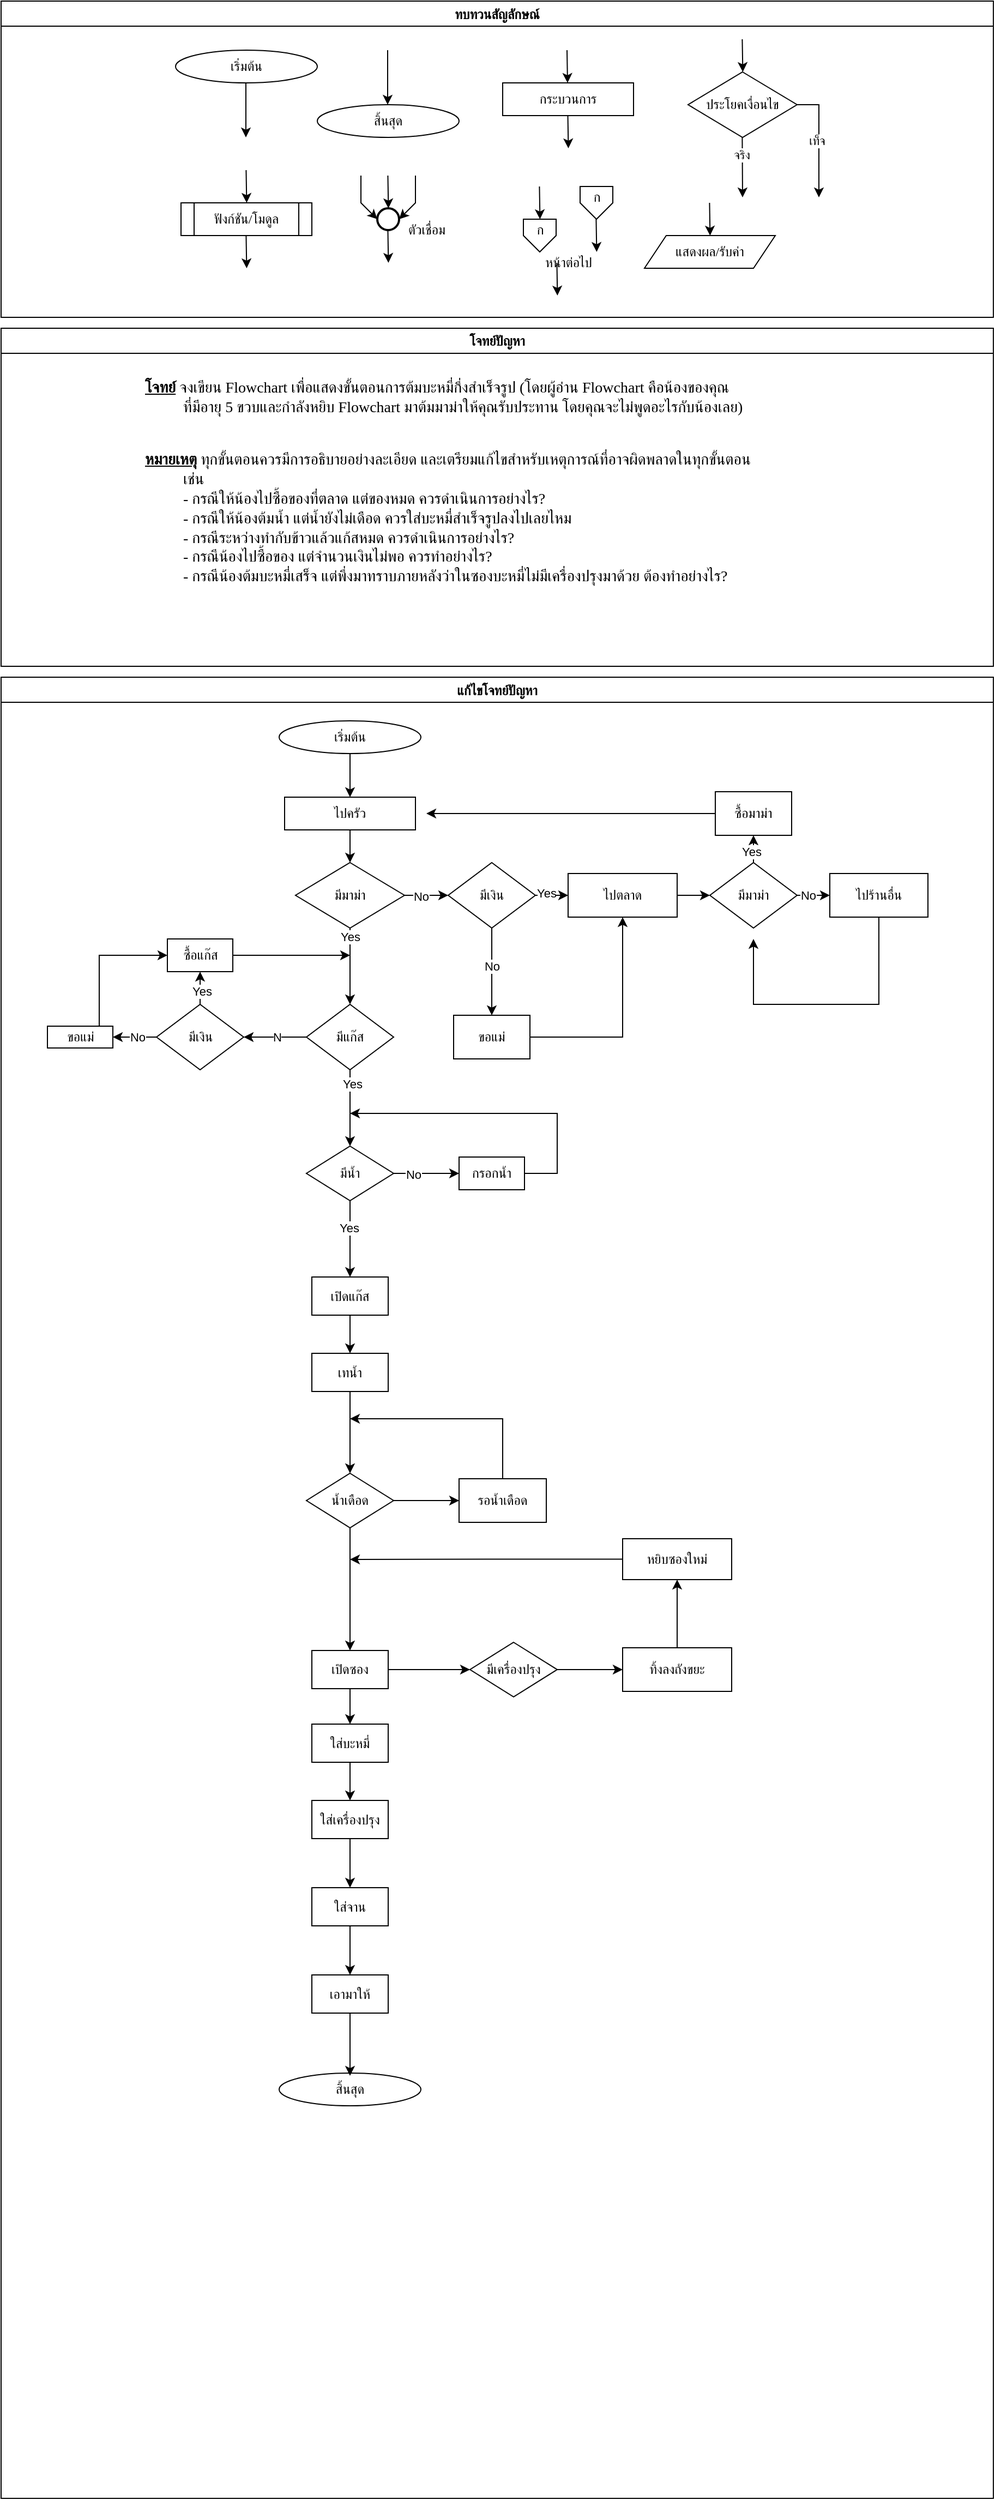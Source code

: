 <mxfile version="24.8.7">
  <diagram id="C5RBs43oDa-KdzZeNtuy" name="Page-1">
    <mxGraphModel grid="1" page="1" gridSize="10" guides="1" tooltips="1" connect="1" arrows="1" fold="1" pageScale="1" pageWidth="827" pageHeight="1169" math="0" shadow="0">
      <root>
        <mxCell id="WIyWlLk6GJQsqaUBKTNV-0" />
        <mxCell id="WIyWlLk6GJQsqaUBKTNV-1" parent="WIyWlLk6GJQsqaUBKTNV-0" />
        <mxCell id="M7CGMbNuYNeq0SnUNNgH-6" value="ทบทวนสัญลักษณ์" style="swimlane;fontFamily=Sarabun;fontSource=https%3A%2F%2Ffonts.googleapis.com%2Fcss%3Ffamily%3DSarabun;" vertex="1" parent="WIyWlLk6GJQsqaUBKTNV-1">
          <mxGeometry x="-750" y="20" width="910" height="290" as="geometry" />
        </mxCell>
        <mxCell id="M7CGMbNuYNeq0SnUNNgH-2" value="&lt;font data-font-src=&quot;https://fonts.googleapis.com/css?family=Sarabun&quot; face=&quot;Sarabun&quot;&gt;เริ่มต้น&lt;/font&gt;" style="ellipse;whiteSpace=wrap;html=1;" vertex="1" parent="M7CGMbNuYNeq0SnUNNgH-6">
          <mxGeometry x="160" y="45" width="130" height="30" as="geometry" />
        </mxCell>
        <mxCell id="M7CGMbNuYNeq0SnUNNgH-5" value="" style="endArrow=classic;html=1;rounded=0;" edge="1" parent="M7CGMbNuYNeq0SnUNNgH-6">
          <mxGeometry width="50" height="50" relative="1" as="geometry">
            <mxPoint x="224.5" y="75" as="sourcePoint" />
            <mxPoint x="224.5" y="125" as="targetPoint" />
          </mxGeometry>
        </mxCell>
        <mxCell id="M7CGMbNuYNeq0SnUNNgH-3" value="&lt;font face=&quot;Sarabun&quot;&gt;สิ้นสุด&lt;/font&gt;" style="ellipse;whiteSpace=wrap;html=1;" vertex="1" parent="M7CGMbNuYNeq0SnUNNgH-6">
          <mxGeometry x="290" y="95" width="130" height="30" as="geometry" />
        </mxCell>
        <mxCell id="M7CGMbNuYNeq0SnUNNgH-4" value="" style="endArrow=classic;html=1;rounded=0;" edge="1" parent="M7CGMbNuYNeq0SnUNNgH-6">
          <mxGeometry width="50" height="50" relative="1" as="geometry">
            <mxPoint x="354.5" y="45" as="sourcePoint" />
            <mxPoint x="354.5" y="95" as="targetPoint" />
          </mxGeometry>
        </mxCell>
        <mxCell id="mvioNwK95yMqdUQ73LqQ-0" value="กระบวนการ" style="rounded=0;whiteSpace=wrap;html=1;fontFamily=Sarabun;fontSource=https%3A%2F%2Ffonts.googleapis.com%2Fcss%3Ffamily%3DSarabun;" vertex="1" parent="M7CGMbNuYNeq0SnUNNgH-6">
          <mxGeometry x="460" y="75" width="120" height="30" as="geometry" />
        </mxCell>
        <mxCell id="mvioNwK95yMqdUQ73LqQ-1" value="" style="endArrow=classic;html=1;rounded=0;" edge="1" parent="M7CGMbNuYNeq0SnUNNgH-6">
          <mxGeometry width="50" height="50" relative="1" as="geometry">
            <mxPoint x="519" y="45" as="sourcePoint" />
            <mxPoint x="519.5" y="75" as="targetPoint" />
          </mxGeometry>
        </mxCell>
        <mxCell id="mvioNwK95yMqdUQ73LqQ-2" value="" style="endArrow=classic;html=1;rounded=0;" edge="1" parent="M7CGMbNuYNeq0SnUNNgH-6">
          <mxGeometry width="50" height="50" relative="1" as="geometry">
            <mxPoint x="519.75" y="105" as="sourcePoint" />
            <mxPoint x="520.25" y="135" as="targetPoint" />
          </mxGeometry>
        </mxCell>
        <mxCell id="mvioNwK95yMqdUQ73LqQ-3" value="ประโยคเงื่อนไข" style="rhombus;whiteSpace=wrap;html=1;fontFamily=Sarabun;fontSource=https%3A%2F%2Ffonts.googleapis.com%2Fcss%3Ffamily%3DSarabun;" vertex="1" parent="M7CGMbNuYNeq0SnUNNgH-6">
          <mxGeometry x="630" y="65" width="100" height="60" as="geometry" />
        </mxCell>
        <mxCell id="mvioNwK95yMqdUQ73LqQ-4" value="" style="endArrow=classic;html=1;rounded=0;" edge="1" parent="M7CGMbNuYNeq0SnUNNgH-6">
          <mxGeometry width="50" height="50" relative="1" as="geometry">
            <mxPoint x="679.71" y="35" as="sourcePoint" />
            <mxPoint x="680.21" y="65" as="targetPoint" />
          </mxGeometry>
        </mxCell>
        <mxCell id="mvioNwK95yMqdUQ73LqQ-5" value="" style="endArrow=classic;html=1;rounded=0;" edge="1" parent="M7CGMbNuYNeq0SnUNNgH-6">
          <mxGeometry width="50" height="50" relative="1" as="geometry">
            <mxPoint x="679.71" y="125" as="sourcePoint" />
            <mxPoint x="680" y="180" as="targetPoint" />
          </mxGeometry>
        </mxCell>
        <mxCell id="mvioNwK95yMqdUQ73LqQ-7" value="จริง" style="edgeLabel;html=1;align=center;verticalAlign=middle;resizable=0;points=[];fontFamily=Sarabun;fontSource=https%3A%2F%2Ffonts.googleapis.com%2Fcss%3Ffamily%3DSarabun;" vertex="1" connectable="0" parent="mvioNwK95yMqdUQ73LqQ-5">
          <mxGeometry x="-0.414" y="-1" relative="1" as="geometry">
            <mxPoint as="offset" />
          </mxGeometry>
        </mxCell>
        <mxCell id="mvioNwK95yMqdUQ73LqQ-6" value="" style="endArrow=classic;html=1;rounded=0;exitX=1;exitY=0.5;exitDx=0;exitDy=0;" edge="1" parent="M7CGMbNuYNeq0SnUNNgH-6" source="mvioNwK95yMqdUQ73LqQ-3">
          <mxGeometry width="50" height="50" relative="1" as="geometry">
            <mxPoint x="760" y="100" as="sourcePoint" />
            <mxPoint x="750" y="180" as="targetPoint" />
            <Array as="points">
              <mxPoint x="750" y="95" />
            </Array>
          </mxGeometry>
        </mxCell>
        <mxCell id="mvioNwK95yMqdUQ73LqQ-8" value="&lt;font data-font-src=&quot;https://fonts.googleapis.com/css?family=Sarabun&quot; face=&quot;Sarabun&quot;&gt;เท็จ&lt;/font&gt;" style="edgeLabel;html=1;align=center;verticalAlign=middle;resizable=0;points=[];" vertex="1" connectable="0" parent="mvioNwK95yMqdUQ73LqQ-6">
          <mxGeometry x="-0.002" y="-2" relative="1" as="geometry">
            <mxPoint as="offset" />
          </mxGeometry>
        </mxCell>
        <mxCell id="mvioNwK95yMqdUQ73LqQ-9" value="&lt;font data-font-src=&quot;https://fonts.googleapis.com/css?family=Sarabun&quot; face=&quot;Sarabun&quot;&gt;ฟังก์ชัน/โมดูล&lt;/font&gt;" style="shape=process;whiteSpace=wrap;html=1;backgroundOutline=1;" vertex="1" parent="M7CGMbNuYNeq0SnUNNgH-6">
          <mxGeometry x="165" y="185" width="120" height="30" as="geometry" />
        </mxCell>
        <mxCell id="mvioNwK95yMqdUQ73LqQ-11" value="" style="endArrow=classic;html=1;rounded=0;" edge="1" parent="M7CGMbNuYNeq0SnUNNgH-6">
          <mxGeometry width="50" height="50" relative="1" as="geometry">
            <mxPoint x="224.71" y="155" as="sourcePoint" />
            <mxPoint x="225.21" y="185" as="targetPoint" />
          </mxGeometry>
        </mxCell>
        <mxCell id="mvioNwK95yMqdUQ73LqQ-12" value="" style="endArrow=classic;html=1;rounded=0;" edge="1" parent="M7CGMbNuYNeq0SnUNNgH-6">
          <mxGeometry width="50" height="50" relative="1" as="geometry">
            <mxPoint x="224.71" y="215" as="sourcePoint" />
            <mxPoint x="225.21" y="245" as="targetPoint" />
          </mxGeometry>
        </mxCell>
        <mxCell id="mvioNwK95yMqdUQ73LqQ-13" value="" style="strokeWidth=2;html=1;shape=mxgraph.flowchart.start_2;whiteSpace=wrap;" vertex="1" parent="M7CGMbNuYNeq0SnUNNgH-6">
          <mxGeometry x="345" y="190" width="20" height="20" as="geometry" />
        </mxCell>
        <mxCell id="mvioNwK95yMqdUQ73LqQ-16" value="" style="endArrow=classic;html=1;rounded=0;" edge="1" parent="M7CGMbNuYNeq0SnUNNgH-6">
          <mxGeometry width="50" height="50" relative="1" as="geometry">
            <mxPoint x="354.71" y="160" as="sourcePoint" />
            <mxPoint x="355.21" y="190" as="targetPoint" />
          </mxGeometry>
        </mxCell>
        <mxCell id="mvioNwK95yMqdUQ73LqQ-17" value="" style="endArrow=classic;html=1;rounded=0;entryX=0;entryY=0.5;entryDx=0;entryDy=0;entryPerimeter=0;" edge="1" parent="M7CGMbNuYNeq0SnUNNgH-6" target="mvioNwK95yMqdUQ73LqQ-13">
          <mxGeometry width="50" height="50" relative="1" as="geometry">
            <mxPoint x="330" y="160" as="sourcePoint" />
            <mxPoint x="330.5" y="190" as="targetPoint" />
            <Array as="points">
              <mxPoint x="330" y="185" />
            </Array>
          </mxGeometry>
        </mxCell>
        <mxCell id="mvioNwK95yMqdUQ73LqQ-18" value="" style="endArrow=classic;html=1;rounded=0;entryX=1;entryY=0.5;entryDx=0;entryDy=0;entryPerimeter=0;" edge="1" parent="M7CGMbNuYNeq0SnUNNgH-6" target="mvioNwK95yMqdUQ73LqQ-13">
          <mxGeometry width="50" height="50" relative="1" as="geometry">
            <mxPoint x="380" y="160" as="sourcePoint" />
            <mxPoint x="380.5" y="190" as="targetPoint" />
            <Array as="points">
              <mxPoint x="380" y="185" />
            </Array>
          </mxGeometry>
        </mxCell>
        <mxCell id="mvioNwK95yMqdUQ73LqQ-19" value="" style="endArrow=classic;html=1;rounded=0;" edge="1" parent="M7CGMbNuYNeq0SnUNNgH-6">
          <mxGeometry width="50" height="50" relative="1" as="geometry">
            <mxPoint x="354.71" y="210" as="sourcePoint" />
            <mxPoint x="355.21" y="240" as="targetPoint" />
          </mxGeometry>
        </mxCell>
        <mxCell id="mvioNwK95yMqdUQ73LqQ-20" value="&lt;font data-font-src=&quot;https://fonts.googleapis.com/css?family=Sarabun&quot; face=&quot;Sarabun&quot;&gt;ตัวเชื่อม&lt;/font&gt;" style="text;html=1;align=center;verticalAlign=middle;resizable=0;points=[];autosize=1;strokeColor=none;fillColor=none;" vertex="1" parent="M7CGMbNuYNeq0SnUNNgH-6">
          <mxGeometry x="360" y="195" width="60" height="30" as="geometry" />
        </mxCell>
        <mxCell id="mvioNwK95yMqdUQ73LqQ-25" value="" style="endArrow=classic;html=1;rounded=0;" edge="1" parent="M7CGMbNuYNeq0SnUNNgH-6">
          <mxGeometry width="50" height="50" relative="1" as="geometry">
            <mxPoint x="493.71" y="170" as="sourcePoint" />
            <mxPoint x="494.21" y="200" as="targetPoint" />
          </mxGeometry>
        </mxCell>
        <mxCell id="mvioNwK95yMqdUQ73LqQ-21" value="" style="verticalLabelPosition=bottom;verticalAlign=top;html=1;shape=offPageConnector;rounded=0;size=0.5;" vertex="1" parent="M7CGMbNuYNeq0SnUNNgH-6">
          <mxGeometry x="479" y="200" width="30" height="30" as="geometry" />
        </mxCell>
        <mxCell id="mvioNwK95yMqdUQ73LqQ-26" value="" style="endArrow=classic;html=1;rounded=0;" edge="1" parent="M7CGMbNuYNeq0SnUNNgH-6">
          <mxGeometry width="50" height="50" relative="1" as="geometry">
            <mxPoint x="545.71" y="200" as="sourcePoint" />
            <mxPoint x="546.21" y="230" as="targetPoint" />
          </mxGeometry>
        </mxCell>
        <mxCell id="mvioNwK95yMqdUQ73LqQ-27" value="" style="verticalLabelPosition=bottom;verticalAlign=top;html=1;shape=offPageConnector;rounded=0;size=0.5;" vertex="1" parent="M7CGMbNuYNeq0SnUNNgH-6">
          <mxGeometry x="531" y="170" width="30" height="30" as="geometry" />
        </mxCell>
        <mxCell id="mvioNwK95yMqdUQ73LqQ-28" value="หน้าต่อไป" style="text;html=1;align=center;verticalAlign=middle;resizable=0;points=[];autosize=1;strokeColor=none;fillColor=none;fontFamily=Sarabun;fontSource=https%3A%2F%2Ffonts.googleapis.com%2Fcss%3Ffamily%3DSarabun;" vertex="1" parent="M7CGMbNuYNeq0SnUNNgH-6">
          <mxGeometry x="485" y="225" width="70" height="30" as="geometry" />
        </mxCell>
        <mxCell id="mvioNwK95yMqdUQ73LqQ-29" value="ก" style="text;html=1;align=center;verticalAlign=middle;resizable=0;points=[];autosize=1;strokeColor=none;fillColor=none;fontFamily=Sarabun;fontSource=https%3A%2F%2Ffonts.googleapis.com%2Fcss%3Ffamily%3DSarabun;" vertex="1" parent="M7CGMbNuYNeq0SnUNNgH-6">
          <mxGeometry x="479" y="195" width="30" height="30" as="geometry" />
        </mxCell>
        <mxCell id="mvioNwK95yMqdUQ73LqQ-30" value="ก" style="text;html=1;align=center;verticalAlign=middle;resizable=0;points=[];autosize=1;strokeColor=none;fillColor=none;fontFamily=Sarabun;fontSource=https%3A%2F%2Ffonts.googleapis.com%2Fcss%3Ffamily%3DSarabun;" vertex="1" parent="M7CGMbNuYNeq0SnUNNgH-6">
          <mxGeometry x="531" y="165" width="30" height="30" as="geometry" />
        </mxCell>
        <mxCell id="mvioNwK95yMqdUQ73LqQ-32" value="แสดงผล/รับค่า" style="shape=parallelogram;perimeter=parallelogramPerimeter;whiteSpace=wrap;html=1;fixedSize=1;fontFamily=Sarabun;fontSource=https%3A%2F%2Ffonts.googleapis.com%2Fcss%3Ffamily%3DSarabun;" vertex="1" parent="M7CGMbNuYNeq0SnUNNgH-6">
          <mxGeometry x="590" y="215" width="120" height="30" as="geometry" />
        </mxCell>
        <mxCell id="mvioNwK95yMqdUQ73LqQ-33" value="" style="endArrow=classic;html=1;rounded=0;" edge="1" parent="M7CGMbNuYNeq0SnUNNgH-6">
          <mxGeometry width="50" height="50" relative="1" as="geometry">
            <mxPoint x="649.71" y="185" as="sourcePoint" />
            <mxPoint x="650.21" y="215" as="targetPoint" />
          </mxGeometry>
        </mxCell>
        <mxCell id="mvioNwK95yMqdUQ73LqQ-34" value="" style="endArrow=classic;html=1;rounded=0;" edge="1" parent="M7CGMbNuYNeq0SnUNNgH-6">
          <mxGeometry width="50" height="50" relative="1" as="geometry">
            <mxPoint x="509.71" y="240" as="sourcePoint" />
            <mxPoint x="510.21" y="270" as="targetPoint" />
          </mxGeometry>
        </mxCell>
        <mxCell id="mvioNwK95yMqdUQ73LqQ-36" value="แก้ไขโจทย์ปัญหา" style="swimlane;fontFamily=Sarabun;fontSource=https%3A%2F%2Ffonts.googleapis.com%2Fcss%3Ffamily%3DSarabun;" vertex="1" parent="WIyWlLk6GJQsqaUBKTNV-1">
          <mxGeometry x="-750" y="640" width="910" height="1670" as="geometry" />
        </mxCell>
        <mxCell id="PwilhNYQODs2fPdp7seR-3" value="" style="edgeStyle=orthogonalEdgeStyle;rounded=0;orthogonalLoop=1;jettySize=auto;html=1;" edge="1" parent="mvioNwK95yMqdUQ73LqQ-36" source="mvioNwK95yMqdUQ73LqQ-35" target="PwilhNYQODs2fPdp7seR-2">
          <mxGeometry relative="1" as="geometry" />
        </mxCell>
        <mxCell id="mvioNwK95yMqdUQ73LqQ-35" value="&lt;font data-font-src=&quot;https://fonts.googleapis.com/css?family=Sarabun&quot; face=&quot;Sarabun&quot;&gt;เริ่มต้น&lt;/font&gt;" style="ellipse;whiteSpace=wrap;html=1;" vertex="1" parent="mvioNwK95yMqdUQ73LqQ-36">
          <mxGeometry x="255" y="40" width="130" height="30" as="geometry" />
        </mxCell>
        <mxCell id="mvioNwK95yMqdUQ73LqQ-69" value="&lt;font face=&quot;Sarabun&quot;&gt;สิ้นสุด&lt;/font&gt;" style="ellipse;whiteSpace=wrap;html=1;" vertex="1" parent="mvioNwK95yMqdUQ73LqQ-36">
          <mxGeometry x="255" y="1280" width="130" height="30" as="geometry" />
        </mxCell>
        <mxCell id="PwilhNYQODs2fPdp7seR-5" value="" style="edgeStyle=orthogonalEdgeStyle;rounded=0;orthogonalLoop=1;jettySize=auto;html=1;" edge="1" parent="mvioNwK95yMqdUQ73LqQ-36" source="PwilhNYQODs2fPdp7seR-2" target="PwilhNYQODs2fPdp7seR-4">
          <mxGeometry relative="1" as="geometry" />
        </mxCell>
        <mxCell id="PwilhNYQODs2fPdp7seR-2" value="ไปครัว" style="rounded=0;whiteSpace=wrap;html=1;fontFamily=Sarabun;fontSource=https%3A%2F%2Ffonts.googleapis.com%2Fcss%3Ffamily%3DSarabun;" vertex="1" parent="mvioNwK95yMqdUQ73LqQ-36">
          <mxGeometry x="260" y="110" width="120" height="30" as="geometry" />
        </mxCell>
        <mxCell id="PwilhNYQODs2fPdp7seR-9" value="" style="edgeStyle=orthogonalEdgeStyle;rounded=0;orthogonalLoop=1;jettySize=auto;html=1;" edge="1" parent="mvioNwK95yMqdUQ73LqQ-36" source="PwilhNYQODs2fPdp7seR-4" target="PwilhNYQODs2fPdp7seR-8">
          <mxGeometry relative="1" as="geometry" />
        </mxCell>
        <mxCell id="PwilhNYQODs2fPdp7seR-31" value="No" style="edgeLabel;html=1;align=center;verticalAlign=middle;resizable=0;points=[];" connectable="0" vertex="1" parent="PwilhNYQODs2fPdp7seR-9">
          <mxGeometry x="-0.279" y="-1" relative="1" as="geometry">
            <mxPoint as="offset" />
          </mxGeometry>
        </mxCell>
        <mxCell id="PwilhNYQODs2fPdp7seR-60" value="" style="edgeStyle=orthogonalEdgeStyle;rounded=0;orthogonalLoop=1;jettySize=auto;html=1;" edge="1" parent="mvioNwK95yMqdUQ73LqQ-36" source="PwilhNYQODs2fPdp7seR-4" target="PwilhNYQODs2fPdp7seR-34">
          <mxGeometry relative="1" as="geometry" />
        </mxCell>
        <mxCell id="PwilhNYQODs2fPdp7seR-61" value="Yes" style="edgeLabel;html=1;align=center;verticalAlign=middle;resizable=0;points=[];" connectable="0" vertex="1" parent="PwilhNYQODs2fPdp7seR-60">
          <mxGeometry x="-0.775" relative="1" as="geometry">
            <mxPoint as="offset" />
          </mxGeometry>
        </mxCell>
        <mxCell id="PwilhNYQODs2fPdp7seR-4" value="มีมาม่า" style="rhombus;whiteSpace=wrap;html=1;fontFamily=Sarabun;fontSource=https%3A%2F%2Ffonts.googleapis.com%2Fcss%3Ffamily%3DSarabun;" vertex="1" parent="mvioNwK95yMqdUQ73LqQ-36">
          <mxGeometry x="270" y="170" width="100" height="60" as="geometry" />
        </mxCell>
        <mxCell id="PwilhNYQODs2fPdp7seR-11" value="" style="edgeStyle=orthogonalEdgeStyle;rounded=0;orthogonalLoop=1;jettySize=auto;html=1;" edge="1" parent="mvioNwK95yMqdUQ73LqQ-36" source="PwilhNYQODs2fPdp7seR-8" target="PwilhNYQODs2fPdp7seR-10">
          <mxGeometry relative="1" as="geometry" />
        </mxCell>
        <mxCell id="PwilhNYQODs2fPdp7seR-30" value="No" style="edgeLabel;html=1;align=center;verticalAlign=middle;resizable=0;points=[];" connectable="0" vertex="1" parent="PwilhNYQODs2fPdp7seR-11">
          <mxGeometry x="-0.132" relative="1" as="geometry">
            <mxPoint as="offset" />
          </mxGeometry>
        </mxCell>
        <mxCell id="PwilhNYQODs2fPdp7seR-14" value="" style="edgeStyle=orthogonalEdgeStyle;rounded=0;orthogonalLoop=1;jettySize=auto;html=1;" edge="1" parent="mvioNwK95yMqdUQ73LqQ-36" source="PwilhNYQODs2fPdp7seR-8" target="PwilhNYQODs2fPdp7seR-12">
          <mxGeometry relative="1" as="geometry" />
        </mxCell>
        <mxCell id="PwilhNYQODs2fPdp7seR-29" value="Yes" style="edgeLabel;html=1;align=center;verticalAlign=middle;resizable=0;points=[];" connectable="0" vertex="1" parent="PwilhNYQODs2fPdp7seR-14">
          <mxGeometry x="-0.627" y="2" relative="1" as="geometry">
            <mxPoint as="offset" />
          </mxGeometry>
        </mxCell>
        <mxCell id="PwilhNYQODs2fPdp7seR-8" value="มีเงิน" style="rhombus;whiteSpace=wrap;html=1;fontFamily=Sarabun;fontSource=https%3A%2F%2Ffonts.googleapis.com%2Fcss%3Ffamily%3DSarabun;" vertex="1" parent="mvioNwK95yMqdUQ73LqQ-36">
          <mxGeometry x="410" y="170" width="80" height="60" as="geometry" />
        </mxCell>
        <mxCell id="PwilhNYQODs2fPdp7seR-13" value="" style="edgeStyle=orthogonalEdgeStyle;rounded=0;orthogonalLoop=1;jettySize=auto;html=1;" edge="1" parent="mvioNwK95yMqdUQ73LqQ-36" source="PwilhNYQODs2fPdp7seR-10" target="PwilhNYQODs2fPdp7seR-12">
          <mxGeometry relative="1" as="geometry">
            <mxPoint x="500" y="330" as="sourcePoint" />
          </mxGeometry>
        </mxCell>
        <mxCell id="PwilhNYQODs2fPdp7seR-10" value="ขอแม่" style="whiteSpace=wrap;html=1;fontFamily=Sarabun;fontSource=https%3A%2F%2Ffonts.googleapis.com%2Fcss%3Ffamily%3DSarabun;" vertex="1" parent="mvioNwK95yMqdUQ73LqQ-36">
          <mxGeometry x="415" y="310" width="70" height="40" as="geometry" />
        </mxCell>
        <mxCell id="PwilhNYQODs2fPdp7seR-16" value="" style="edgeStyle=orthogonalEdgeStyle;rounded=0;orthogonalLoop=1;jettySize=auto;html=1;" edge="1" parent="mvioNwK95yMqdUQ73LqQ-36" source="PwilhNYQODs2fPdp7seR-12" target="PwilhNYQODs2fPdp7seR-15">
          <mxGeometry relative="1" as="geometry" />
        </mxCell>
        <mxCell id="PwilhNYQODs2fPdp7seR-12" value="ไปตลาด" style="whiteSpace=wrap;html=1;fontFamily=Sarabun;fontSource=https%3A%2F%2Ffonts.googleapis.com%2Fcss%3Ffamily%3DSarabun;" vertex="1" parent="mvioNwK95yMqdUQ73LqQ-36">
          <mxGeometry x="520" y="180" width="100" height="40" as="geometry" />
        </mxCell>
        <mxCell id="PwilhNYQODs2fPdp7seR-20" value="" style="edgeStyle=orthogonalEdgeStyle;rounded=0;orthogonalLoop=1;jettySize=auto;html=1;" edge="1" parent="mvioNwK95yMqdUQ73LqQ-36" source="PwilhNYQODs2fPdp7seR-15" target="PwilhNYQODs2fPdp7seR-19">
          <mxGeometry relative="1" as="geometry" />
        </mxCell>
        <mxCell id="PwilhNYQODs2fPdp7seR-28" value="Yes" style="edgeLabel;html=1;align=center;verticalAlign=middle;resizable=0;points=[];" connectable="0" vertex="1" parent="PwilhNYQODs2fPdp7seR-20">
          <mxGeometry x="-0.64" y="2" relative="1" as="geometry">
            <mxPoint as="offset" />
          </mxGeometry>
        </mxCell>
        <mxCell id="PwilhNYQODs2fPdp7seR-22" value="" style="edgeStyle=orthogonalEdgeStyle;rounded=0;orthogonalLoop=1;jettySize=auto;html=1;" edge="1" parent="mvioNwK95yMqdUQ73LqQ-36" source="PwilhNYQODs2fPdp7seR-15" target="PwilhNYQODs2fPdp7seR-21">
          <mxGeometry relative="1" as="geometry" />
        </mxCell>
        <mxCell id="PwilhNYQODs2fPdp7seR-27" value="No" style="edgeLabel;html=1;align=center;verticalAlign=middle;resizable=0;points=[];" connectable="0" vertex="1" parent="PwilhNYQODs2fPdp7seR-22">
          <mxGeometry x="-0.605" relative="1" as="geometry">
            <mxPoint as="offset" />
          </mxGeometry>
        </mxCell>
        <mxCell id="PwilhNYQODs2fPdp7seR-15" value="มีมาม่า" style="rhombus;whiteSpace=wrap;html=1;fontFamily=Sarabun;fontSource=https%3A%2F%2Ffonts.googleapis.com%2Fcss%3Ffamily%3DSarabun;" vertex="1" parent="mvioNwK95yMqdUQ73LqQ-36">
          <mxGeometry x="650" y="170" width="80" height="60" as="geometry" />
        </mxCell>
        <mxCell id="PwilhNYQODs2fPdp7seR-26" value="" style="edgeStyle=orthogonalEdgeStyle;rounded=0;orthogonalLoop=1;jettySize=auto;html=1;" edge="1" parent="mvioNwK95yMqdUQ73LqQ-36" source="PwilhNYQODs2fPdp7seR-19">
          <mxGeometry relative="1" as="geometry">
            <mxPoint x="390" y="125" as="targetPoint" />
          </mxGeometry>
        </mxCell>
        <mxCell id="PwilhNYQODs2fPdp7seR-19" value="ซื้อมาม่า" style="whiteSpace=wrap;html=1;fontFamily=Sarabun;fontSource=https%3A%2F%2Ffonts.googleapis.com%2Fcss%3Ffamily%3DSarabun;" vertex="1" parent="mvioNwK95yMqdUQ73LqQ-36">
          <mxGeometry x="655" y="105" width="70" height="40" as="geometry" />
        </mxCell>
        <mxCell id="PwilhNYQODs2fPdp7seR-24" value="" style="edgeStyle=orthogonalEdgeStyle;rounded=0;orthogonalLoop=1;jettySize=auto;html=1;" edge="1" parent="mvioNwK95yMqdUQ73LqQ-36" source="PwilhNYQODs2fPdp7seR-21">
          <mxGeometry relative="1" as="geometry">
            <mxPoint x="690" y="240" as="targetPoint" />
            <Array as="points">
              <mxPoint x="805" y="300" />
            </Array>
          </mxGeometry>
        </mxCell>
        <mxCell id="PwilhNYQODs2fPdp7seR-21" value="ไปร้านอื่น" style="whiteSpace=wrap;html=1;fontFamily=Sarabun;fontSource=https%3A%2F%2Ffonts.googleapis.com%2Fcss%3Ffamily%3DSarabun;" vertex="1" parent="mvioNwK95yMqdUQ73LqQ-36">
          <mxGeometry x="760" y="180" width="90" height="40" as="geometry" />
        </mxCell>
        <mxCell id="PwilhNYQODs2fPdp7seR-38" value="" style="edgeStyle=orthogonalEdgeStyle;rounded=0;orthogonalLoop=1;jettySize=auto;html=1;" edge="1" parent="mvioNwK95yMqdUQ73LqQ-36" source="PwilhNYQODs2fPdp7seR-34" target="PwilhNYQODs2fPdp7seR-37">
          <mxGeometry relative="1" as="geometry" />
        </mxCell>
        <mxCell id="PwilhNYQODs2fPdp7seR-47" value="N" style="edgeLabel;html=1;align=center;verticalAlign=middle;resizable=0;points=[];" connectable="0" vertex="1" parent="PwilhNYQODs2fPdp7seR-38">
          <mxGeometry x="-0.057" relative="1" as="geometry">
            <mxPoint as="offset" />
          </mxGeometry>
        </mxCell>
        <mxCell id="PwilhNYQODs2fPdp7seR-63" value="" style="edgeStyle=orthogonalEdgeStyle;rounded=0;orthogonalLoop=1;jettySize=auto;html=1;" edge="1" parent="mvioNwK95yMqdUQ73LqQ-36" source="PwilhNYQODs2fPdp7seR-34" target="PwilhNYQODs2fPdp7seR-62">
          <mxGeometry relative="1" as="geometry" />
        </mxCell>
        <mxCell id="PwilhNYQODs2fPdp7seR-68" value="Yes" style="edgeLabel;html=1;align=center;verticalAlign=middle;resizable=0;points=[];" connectable="0" vertex="1" parent="PwilhNYQODs2fPdp7seR-63">
          <mxGeometry x="-0.637" y="2" relative="1" as="geometry">
            <mxPoint as="offset" />
          </mxGeometry>
        </mxCell>
        <mxCell id="PwilhNYQODs2fPdp7seR-34" value="มีแก๊ส" style="rhombus;whiteSpace=wrap;html=1;fontFamily=Sarabun;fontSource=https%3A%2F%2Ffonts.googleapis.com%2Fcss%3Ffamily%3DSarabun;" vertex="1" parent="mvioNwK95yMqdUQ73LqQ-36">
          <mxGeometry x="280" y="300" width="80" height="60" as="geometry" />
        </mxCell>
        <mxCell id="PwilhNYQODs2fPdp7seR-56" value="" style="edgeStyle=orthogonalEdgeStyle;rounded=0;orthogonalLoop=1;jettySize=auto;html=1;" edge="1" parent="mvioNwK95yMqdUQ73LqQ-36" source="PwilhNYQODs2fPdp7seR-37" target="PwilhNYQODs2fPdp7seR-39">
          <mxGeometry relative="1" as="geometry" />
        </mxCell>
        <mxCell id="PwilhNYQODs2fPdp7seR-57" value="No" style="edgeLabel;html=1;align=center;verticalAlign=middle;resizable=0;points=[];" connectable="0" vertex="1" parent="PwilhNYQODs2fPdp7seR-56">
          <mxGeometry x="-0.093" relative="1" as="geometry">
            <mxPoint as="offset" />
          </mxGeometry>
        </mxCell>
        <mxCell id="PwilhNYQODs2fPdp7seR-58" value="" style="edgeStyle=orthogonalEdgeStyle;rounded=0;orthogonalLoop=1;jettySize=auto;html=1;" edge="1" parent="mvioNwK95yMqdUQ73LqQ-36" source="PwilhNYQODs2fPdp7seR-37" target="PwilhNYQODs2fPdp7seR-43">
          <mxGeometry relative="1" as="geometry" />
        </mxCell>
        <mxCell id="PwilhNYQODs2fPdp7seR-59" value="Yes" style="edgeLabel;html=1;align=center;verticalAlign=middle;resizable=0;points=[];" connectable="0" vertex="1" parent="PwilhNYQODs2fPdp7seR-58">
          <mxGeometry x="0.124" y="1" relative="1" as="geometry">
            <mxPoint as="offset" />
          </mxGeometry>
        </mxCell>
        <mxCell id="PwilhNYQODs2fPdp7seR-37" value="มีเงิน" style="rhombus;whiteSpace=wrap;html=1;fontFamily=Sarabun;fontSource=https%3A%2F%2Ffonts.googleapis.com%2Fcss%3Ffamily%3DSarabun;" vertex="1" parent="mvioNwK95yMqdUQ73LqQ-36">
          <mxGeometry x="142.5" y="300" width="80" height="60" as="geometry" />
        </mxCell>
        <mxCell id="PwilhNYQODs2fPdp7seR-51" value="" style="edgeStyle=orthogonalEdgeStyle;rounded=0;orthogonalLoop=1;jettySize=auto;html=1;entryX=0;entryY=0.5;entryDx=0;entryDy=0;" edge="1" parent="mvioNwK95yMqdUQ73LqQ-36" source="PwilhNYQODs2fPdp7seR-39" target="PwilhNYQODs2fPdp7seR-43">
          <mxGeometry relative="1" as="geometry">
            <mxPoint x="90" y="270" as="targetPoint" />
            <Array as="points">
              <mxPoint x="90" y="255" />
            </Array>
          </mxGeometry>
        </mxCell>
        <mxCell id="PwilhNYQODs2fPdp7seR-39" value="ขอแม่" style="whiteSpace=wrap;html=1;fontFamily=Sarabun;fontSource=https%3A%2F%2Ffonts.googleapis.com%2Fcss%3Ffamily%3DSarabun;" vertex="1" parent="mvioNwK95yMqdUQ73LqQ-36">
          <mxGeometry x="42.5" y="320" width="60" height="20" as="geometry" />
        </mxCell>
        <mxCell id="PwilhNYQODs2fPdp7seR-46" value="" style="edgeStyle=orthogonalEdgeStyle;rounded=0;orthogonalLoop=1;jettySize=auto;html=1;" edge="1" parent="mvioNwK95yMqdUQ73LqQ-36" source="PwilhNYQODs2fPdp7seR-43">
          <mxGeometry relative="1" as="geometry">
            <mxPoint x="320" y="255" as="targetPoint" />
          </mxGeometry>
        </mxCell>
        <mxCell id="PwilhNYQODs2fPdp7seR-43" value="ซื้อแก๊ส" style="whiteSpace=wrap;html=1;fontFamily=Sarabun;fontSource=https%3A%2F%2Ffonts.googleapis.com%2Fcss%3Ffamily%3DSarabun;" vertex="1" parent="mvioNwK95yMqdUQ73LqQ-36">
          <mxGeometry x="152.5" y="240" width="60" height="30" as="geometry" />
        </mxCell>
        <mxCell id="PwilhNYQODs2fPdp7seR-65" value="" style="edgeStyle=orthogonalEdgeStyle;rounded=0;orthogonalLoop=1;jettySize=auto;html=1;" edge="1" parent="mvioNwK95yMqdUQ73LqQ-36" source="PwilhNYQODs2fPdp7seR-62" target="PwilhNYQODs2fPdp7seR-64">
          <mxGeometry relative="1" as="geometry" />
        </mxCell>
        <mxCell id="PwilhNYQODs2fPdp7seR-69" value="No" style="edgeLabel;html=1;align=center;verticalAlign=middle;resizable=0;points=[];" connectable="0" vertex="1" parent="PwilhNYQODs2fPdp7seR-65">
          <mxGeometry x="-0.405" y="-1" relative="1" as="geometry">
            <mxPoint as="offset" />
          </mxGeometry>
        </mxCell>
        <mxCell id="PwilhNYQODs2fPdp7seR-71" value="" style="edgeStyle=orthogonalEdgeStyle;rounded=0;orthogonalLoop=1;jettySize=auto;html=1;" edge="1" parent="mvioNwK95yMqdUQ73LqQ-36" source="PwilhNYQODs2fPdp7seR-62" target="PwilhNYQODs2fPdp7seR-70">
          <mxGeometry relative="1" as="geometry" />
        </mxCell>
        <mxCell id="PwilhNYQODs2fPdp7seR-72" value="Yes" style="edgeLabel;html=1;align=center;verticalAlign=middle;resizable=0;points=[];" connectable="0" vertex="1" parent="PwilhNYQODs2fPdp7seR-71">
          <mxGeometry x="-0.28" y="-1" relative="1" as="geometry">
            <mxPoint as="offset" />
          </mxGeometry>
        </mxCell>
        <mxCell id="PwilhNYQODs2fPdp7seR-62" value="มีน้ำ" style="rhombus;whiteSpace=wrap;html=1;fontFamily=Sarabun;fontSource=https%3A%2F%2Ffonts.googleapis.com%2Fcss%3Ffamily%3DSarabun;" vertex="1" parent="mvioNwK95yMqdUQ73LqQ-36">
          <mxGeometry x="280" y="430" width="80" height="50" as="geometry" />
        </mxCell>
        <mxCell id="PwilhNYQODs2fPdp7seR-67" value="" style="edgeStyle=orthogonalEdgeStyle;rounded=0;orthogonalLoop=1;jettySize=auto;html=1;" edge="1" parent="mvioNwK95yMqdUQ73LqQ-36" source="PwilhNYQODs2fPdp7seR-64">
          <mxGeometry relative="1" as="geometry">
            <mxPoint x="320" y="400" as="targetPoint" />
            <Array as="points">
              <mxPoint x="510" y="455" />
              <mxPoint x="510" y="400" />
            </Array>
          </mxGeometry>
        </mxCell>
        <mxCell id="PwilhNYQODs2fPdp7seR-64" value="กรอกน้ำ" style="whiteSpace=wrap;html=1;fontFamily=Sarabun;fontSource=https%3A%2F%2Ffonts.googleapis.com%2Fcss%3Ffamily%3DSarabun;" vertex="1" parent="mvioNwK95yMqdUQ73LqQ-36">
          <mxGeometry x="420" y="440" width="60" height="30" as="geometry" />
        </mxCell>
        <mxCell id="PwilhNYQODs2fPdp7seR-74" value="" style="edgeStyle=orthogonalEdgeStyle;rounded=0;orthogonalLoop=1;jettySize=auto;html=1;" edge="1" parent="mvioNwK95yMqdUQ73LqQ-36" source="PwilhNYQODs2fPdp7seR-70" target="PwilhNYQODs2fPdp7seR-73">
          <mxGeometry relative="1" as="geometry" />
        </mxCell>
        <mxCell id="PwilhNYQODs2fPdp7seR-70" value="เปิดแก๊ส" style="whiteSpace=wrap;html=1;fontFamily=Sarabun;fontSource=https%3A%2F%2Ffonts.googleapis.com%2Fcss%3Ffamily%3DSarabun;" vertex="1" parent="mvioNwK95yMqdUQ73LqQ-36">
          <mxGeometry x="285" y="550" width="70" height="35" as="geometry" />
        </mxCell>
        <mxCell id="PwilhNYQODs2fPdp7seR-86" value="" style="edgeStyle=orthogonalEdgeStyle;rounded=0;orthogonalLoop=1;jettySize=auto;html=1;entryX=0.5;entryY=0;entryDx=0;entryDy=0;" edge="1" parent="mvioNwK95yMqdUQ73LqQ-36" source="PwilhNYQODs2fPdp7seR-73" target="PwilhNYQODs2fPdp7seR-87">
          <mxGeometry relative="1" as="geometry">
            <mxPoint x="320" y="700" as="targetPoint" />
          </mxGeometry>
        </mxCell>
        <mxCell id="PwilhNYQODs2fPdp7seR-73" value="เทน้ำ" style="whiteSpace=wrap;html=1;fontFamily=Sarabun;fontSource=https%3A%2F%2Ffonts.googleapis.com%2Fcss%3Ffamily%3DSarabun;" vertex="1" parent="mvioNwK95yMqdUQ73LqQ-36">
          <mxGeometry x="285" y="620" width="70" height="35" as="geometry" />
        </mxCell>
        <mxCell id="PwilhNYQODs2fPdp7seR-79" value="" style="edgeStyle=orthogonalEdgeStyle;rounded=0;orthogonalLoop=1;jettySize=auto;html=1;" edge="1" parent="mvioNwK95yMqdUQ73LqQ-36" source="PwilhNYQODs2fPdp7seR-76" target="PwilhNYQODs2fPdp7seR-78">
          <mxGeometry relative="1" as="geometry" />
        </mxCell>
        <mxCell id="PwilhNYQODs2fPdp7seR-96" value="" style="edgeStyle=orthogonalEdgeStyle;rounded=0;orthogonalLoop=1;jettySize=auto;html=1;" edge="1" parent="mvioNwK95yMqdUQ73LqQ-36" source="PwilhNYQODs2fPdp7seR-76" target="PwilhNYQODs2fPdp7seR-95">
          <mxGeometry relative="1" as="geometry" />
        </mxCell>
        <mxCell id="PwilhNYQODs2fPdp7seR-76" value="เปิดซอง" style="whiteSpace=wrap;html=1;fontFamily=Sarabun;fontSource=https%3A%2F%2Ffonts.googleapis.com%2Fcss%3Ffamily%3DSarabun;" vertex="1" parent="mvioNwK95yMqdUQ73LqQ-36">
          <mxGeometry x="285" y="892.5" width="70" height="35" as="geometry" />
        </mxCell>
        <mxCell id="PwilhNYQODs2fPdp7seR-81" value="" style="edgeStyle=orthogonalEdgeStyle;rounded=0;orthogonalLoop=1;jettySize=auto;html=1;" edge="1" parent="mvioNwK95yMqdUQ73LqQ-36" source="PwilhNYQODs2fPdp7seR-78" target="PwilhNYQODs2fPdp7seR-80">
          <mxGeometry relative="1" as="geometry" />
        </mxCell>
        <mxCell id="PwilhNYQODs2fPdp7seR-78" value="มีเครื่องปรุง" style="rhombus;whiteSpace=wrap;html=1;fontFamily=Sarabun;fontSource=https%3A%2F%2Ffonts.googleapis.com%2Fcss%3Ffamily%3DSarabun;" vertex="1" parent="mvioNwK95yMqdUQ73LqQ-36">
          <mxGeometry x="430" y="885" width="80" height="50" as="geometry" />
        </mxCell>
        <mxCell id="PwilhNYQODs2fPdp7seR-83" value="" style="edgeStyle=orthogonalEdgeStyle;rounded=0;orthogonalLoop=1;jettySize=auto;html=1;" edge="1" parent="mvioNwK95yMqdUQ73LqQ-36" source="PwilhNYQODs2fPdp7seR-80" target="PwilhNYQODs2fPdp7seR-82">
          <mxGeometry relative="1" as="geometry" />
        </mxCell>
        <mxCell id="PwilhNYQODs2fPdp7seR-80" value="ทิ้งลงถังขยะ" style="whiteSpace=wrap;html=1;fontFamily=Sarabun;fontSource=https%3A%2F%2Ffonts.googleapis.com%2Fcss%3Ffamily%3DSarabun;" vertex="1" parent="mvioNwK95yMqdUQ73LqQ-36">
          <mxGeometry x="570" y="890" width="100" height="40" as="geometry" />
        </mxCell>
        <mxCell id="PwilhNYQODs2fPdp7seR-94" value="" style="edgeStyle=orthogonalEdgeStyle;rounded=0;orthogonalLoop=1;jettySize=auto;html=1;" edge="1" parent="mvioNwK95yMqdUQ73LqQ-36" source="PwilhNYQODs2fPdp7seR-82">
          <mxGeometry relative="1" as="geometry">
            <mxPoint x="320" y="809" as="targetPoint" />
          </mxGeometry>
        </mxCell>
        <mxCell id="PwilhNYQODs2fPdp7seR-82" value="หยิบซองใหม่" style="whiteSpace=wrap;html=1;fontFamily=Sarabun;fontSource=https%3A%2F%2Ffonts.googleapis.com%2Fcss%3Ffamily%3DSarabun;" vertex="1" parent="mvioNwK95yMqdUQ73LqQ-36">
          <mxGeometry x="570" y="790" width="100" height="37.5" as="geometry" />
        </mxCell>
        <mxCell id="PwilhNYQODs2fPdp7seR-88" value="" style="edgeStyle=orthogonalEdgeStyle;rounded=0;orthogonalLoop=1;jettySize=auto;html=1;" edge="1" parent="mvioNwK95yMqdUQ73LqQ-36" source="PwilhNYQODs2fPdp7seR-87" target="PwilhNYQODs2fPdp7seR-76">
          <mxGeometry relative="1" as="geometry" />
        </mxCell>
        <mxCell id="PwilhNYQODs2fPdp7seR-90" value="" style="edgeStyle=orthogonalEdgeStyle;rounded=0;orthogonalLoop=1;jettySize=auto;html=1;" edge="1" parent="mvioNwK95yMqdUQ73LqQ-36" source="PwilhNYQODs2fPdp7seR-87" target="PwilhNYQODs2fPdp7seR-89">
          <mxGeometry relative="1" as="geometry" />
        </mxCell>
        <mxCell id="PwilhNYQODs2fPdp7seR-87" value="น้ำเดือด" style="rhombus;whiteSpace=wrap;html=1;fontFamily=Sarabun;fontSource=https%3A%2F%2Ffonts.googleapis.com%2Fcss%3Ffamily%3DSarabun;" vertex="1" parent="mvioNwK95yMqdUQ73LqQ-36">
          <mxGeometry x="280" y="730" width="80" height="50" as="geometry" />
        </mxCell>
        <mxCell id="PwilhNYQODs2fPdp7seR-92" value="" style="edgeStyle=orthogonalEdgeStyle;rounded=0;orthogonalLoop=1;jettySize=auto;html=1;" edge="1" parent="mvioNwK95yMqdUQ73LqQ-36" source="PwilhNYQODs2fPdp7seR-89">
          <mxGeometry relative="1" as="geometry">
            <mxPoint x="320" y="680" as="targetPoint" />
            <Array as="points">
              <mxPoint x="460" y="680" />
            </Array>
          </mxGeometry>
        </mxCell>
        <mxCell id="PwilhNYQODs2fPdp7seR-89" value="รอน้ำเดือด" style="whiteSpace=wrap;html=1;fontFamily=Sarabun;fontSource=https%3A%2F%2Ffonts.googleapis.com%2Fcss%3Ffamily%3DSarabun;" vertex="1" parent="mvioNwK95yMqdUQ73LqQ-36">
          <mxGeometry x="420" y="735" width="80" height="40" as="geometry" />
        </mxCell>
        <mxCell id="PwilhNYQODs2fPdp7seR-98" value="" style="edgeStyle=orthogonalEdgeStyle;rounded=0;orthogonalLoop=1;jettySize=auto;html=1;" edge="1" parent="mvioNwK95yMqdUQ73LqQ-36" source="PwilhNYQODs2fPdp7seR-95" target="PwilhNYQODs2fPdp7seR-97">
          <mxGeometry relative="1" as="geometry" />
        </mxCell>
        <mxCell id="PwilhNYQODs2fPdp7seR-95" value="ใส่บะหมี่" style="whiteSpace=wrap;html=1;fontFamily=Sarabun;fontSource=https%3A%2F%2Ffonts.googleapis.com%2Fcss%3Ffamily%3DSarabun;" vertex="1" parent="mvioNwK95yMqdUQ73LqQ-36">
          <mxGeometry x="285" y="960" width="70" height="35" as="geometry" />
        </mxCell>
        <mxCell id="PwilhNYQODs2fPdp7seR-100" value="" style="edgeStyle=orthogonalEdgeStyle;rounded=0;orthogonalLoop=1;jettySize=auto;html=1;" edge="1" parent="mvioNwK95yMqdUQ73LqQ-36" source="PwilhNYQODs2fPdp7seR-97" target="PwilhNYQODs2fPdp7seR-99">
          <mxGeometry relative="1" as="geometry" />
        </mxCell>
        <mxCell id="PwilhNYQODs2fPdp7seR-97" value="ใส่เครื่องปรุง" style="whiteSpace=wrap;html=1;fontFamily=Sarabun;fontSource=https%3A%2F%2Ffonts.googleapis.com%2Fcss%3Ffamily%3DSarabun;" vertex="1" parent="mvioNwK95yMqdUQ73LqQ-36">
          <mxGeometry x="285" y="1030" width="70" height="35" as="geometry" />
        </mxCell>
        <mxCell id="PwilhNYQODs2fPdp7seR-102" value="" style="edgeStyle=orthogonalEdgeStyle;rounded=0;orthogonalLoop=1;jettySize=auto;html=1;" edge="1" parent="mvioNwK95yMqdUQ73LqQ-36" source="PwilhNYQODs2fPdp7seR-99" target="PwilhNYQODs2fPdp7seR-101">
          <mxGeometry relative="1" as="geometry" />
        </mxCell>
        <mxCell id="PwilhNYQODs2fPdp7seR-99" value="ใส่จาน" style="whiteSpace=wrap;html=1;fontFamily=Sarabun;fontSource=https%3A%2F%2Ffonts.googleapis.com%2Fcss%3Ffamily%3DSarabun;" vertex="1" parent="mvioNwK95yMqdUQ73LqQ-36">
          <mxGeometry x="285" y="1110" width="70" height="35" as="geometry" />
        </mxCell>
        <mxCell id="PwilhNYQODs2fPdp7seR-104" value="" style="edgeStyle=orthogonalEdgeStyle;rounded=0;orthogonalLoop=1;jettySize=auto;html=1;" edge="1" parent="mvioNwK95yMqdUQ73LqQ-36" source="PwilhNYQODs2fPdp7seR-101">
          <mxGeometry relative="1" as="geometry">
            <mxPoint x="320" y="1282.5" as="targetPoint" />
          </mxGeometry>
        </mxCell>
        <mxCell id="PwilhNYQODs2fPdp7seR-101" value="เอามาให้" style="whiteSpace=wrap;html=1;fontFamily=Sarabun;fontSource=https%3A%2F%2Ffonts.googleapis.com%2Fcss%3Ffamily%3DSarabun;" vertex="1" parent="mvioNwK95yMqdUQ73LqQ-36">
          <mxGeometry x="285" y="1190" width="70" height="35" as="geometry" />
        </mxCell>
        <mxCell id="mvioNwK95yMqdUQ73LqQ-70" value="&lt;font data-font-src=&quot;https://fonts.googleapis.com/css?family=Sarabun&quot; face=&quot;Sarabun&quot;&gt;โจทย์ปัญหา&lt;/font&gt;" style="swimlane;whiteSpace=wrap;html=1;" vertex="1" parent="WIyWlLk6GJQsqaUBKTNV-1">
          <mxGeometry x="-750" y="320" width="910" height="310" as="geometry" />
        </mxCell>
        <mxCell id="mvioNwK95yMqdUQ73LqQ-71" value="&lt;p style=&quot;line-height: 120%;&quot;&gt;&lt;font data-font-src=&quot;https://fonts.googleapis.com/css?family=Sarabun&quot; face=&quot;Sarabun&quot; style=&quot;font-size: 14px;&quot;&gt;&lt;b&gt;&lt;u&gt;โจทย์&lt;/u&gt;&lt;/b&gt; จงเขียน Flowchart เพื่อแสดงขั้นตอนการต้มบะหมี่กึ่งสำเร็จรูป (โดยผู้อ่าน Flowchart คือน้องของคุณ&lt;br&gt;&amp;nbsp; &amp;nbsp; &amp;nbsp; &amp;nbsp; &amp;nbsp; ที่มีอายุ 5 ขวบและกำลังหยิบ Flowchart มาต้มมาม่าให้คุณรับประทาน โดยคุณจะไม่พูดอะไรกับน้องเลย)&lt;br&gt;&lt;/font&gt;&lt;br&gt;&lt;/p&gt;&lt;p style=&quot;line-height: 120%;&quot;&gt;&lt;font face=&quot;Sarabun&quot;&gt;&lt;b&gt;&lt;u&gt;หมายเหตุ&lt;/u&gt;&lt;/b&gt; ทุกขั้นตอนควรมีการอธิบายอย่างละเอียด และเตรียมแก้ไขสำหรับเหตุการณ์ที่อาจผิดพลาดในทุกขั้นตอน&lt;br&gt;&amp;nbsp; &amp;nbsp; &amp;nbsp; &amp;nbsp; &amp;nbsp; เช่น&lt;br&gt;&amp;nbsp; &amp;nbsp; &amp;nbsp; &amp;nbsp; &amp;nbsp; - กรณีให้น้องไปซื้อของที่ตลาด แต่ของหมด ควรดำเนินการอย่างไร?&lt;br&gt;&amp;nbsp; &amp;nbsp; &amp;nbsp; &amp;nbsp; &amp;nbsp; - กรณีให้น้องต้มน้ำ แต่น้ำยังไม่เดือด ควรใส่บะหมี่สำเร็จรูปลงไปเลยไหม&lt;br&gt;&amp;nbsp; &amp;nbsp; &amp;nbsp; &amp;nbsp; &amp;nbsp; - กรณีระหว่างทำกับข้าวแล้วแก้สหมด ควรดำเนินการอย่างไร?&lt;br&gt;&amp;nbsp; &amp;nbsp; &amp;nbsp; &amp;nbsp; &amp;nbsp; - กรณีน้องไปซื้อของ แต่จำนวนเงินไม่พอ ควรทำอย่างไร?&lt;br&gt;&amp;nbsp; &amp;nbsp; &amp;nbsp; &amp;nbsp; &amp;nbsp; - กรณีน้องต้มบะหมี่เสร็จ แต่พึ่งมาทราบภายหลังว่าในซองบะหมี่ไม่มีเครื่องปรุงมาด้วย ต้องทำอย่างไร?&lt;/font&gt;&lt;/p&gt;" style="text;html=1;align=left;verticalAlign=top;resizable=0;points=[];autosize=1;strokeColor=none;fillColor=none;fontSize=14;" vertex="1" parent="mvioNwK95yMqdUQ73LqQ-70">
          <mxGeometry x="130" y="25" width="650" height="240" as="geometry" />
        </mxCell>
      </root>
    </mxGraphModel>
  </diagram>
</mxfile>
